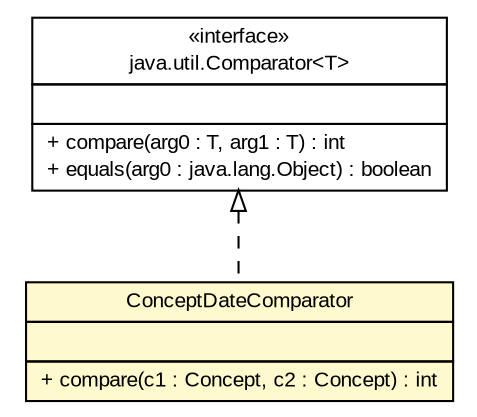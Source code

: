 #!/usr/local/bin/dot
#
# Class diagram 
# Generated by UMLGraph version 5.2 (http://www.umlgraph.org/)
#

digraph G {
	edge [fontname="arial",fontsize=10,labelfontname="arial",labelfontsize=10];
	node [fontname="arial",fontsize=10,shape=plaintext];
	nodesep=0.25;
	ranksep=0.5;
	// tud.iir.extraction.ConceptDateComparator
	c21703 [label=<<table title="tud.iir.extraction.ConceptDateComparator" border="0" cellborder="1" cellspacing="0" cellpadding="2" port="p" bgcolor="lemonChiffon" href="./ConceptDateComparator.html">
		<tr><td><table border="0" cellspacing="0" cellpadding="1">
<tr><td align="center" balign="center"> ConceptDateComparator </td></tr>
		</table></td></tr>
		<tr><td><table border="0" cellspacing="0" cellpadding="1">
<tr><td align="left" balign="left">  </td></tr>
		</table></td></tr>
		<tr><td><table border="0" cellspacing="0" cellpadding="1">
<tr><td align="left" balign="left"> + compare(c1 : Concept, c2 : Concept) : int </td></tr>
		</table></td></tr>
		</table>>, fontname="arial", fontcolor="black", fontsize=10.0];
	//tud.iir.extraction.ConceptDateComparator implements java.util.Comparator<T>
	c21867:p -> c21703:p [dir=back,arrowtail=empty,style=dashed];
	// java.util.Comparator<T>
	c21867 [label=<<table title="java.util.Comparator" border="0" cellborder="1" cellspacing="0" cellpadding="2" port="p" href="http://java.sun.com/j2se/1.4.2/docs/api/java/util/Comparator.html">
		<tr><td><table border="0" cellspacing="0" cellpadding="1">
<tr><td align="center" balign="center"> &#171;interface&#187; </td></tr>
<tr><td align="center" balign="center"> java.util.Comparator&lt;T&gt; </td></tr>
		</table></td></tr>
		<tr><td><table border="0" cellspacing="0" cellpadding="1">
<tr><td align="left" balign="left">  </td></tr>
		</table></td></tr>
		<tr><td><table border="0" cellspacing="0" cellpadding="1">
<tr><td align="left" balign="left"> + compare(arg0 : T, arg1 : T) : int </td></tr>
<tr><td align="left" balign="left"> + equals(arg0 : java.lang.Object) : boolean </td></tr>
		</table></td></tr>
		</table>>, fontname="arial", fontcolor="black", fontsize=10.0];
}

